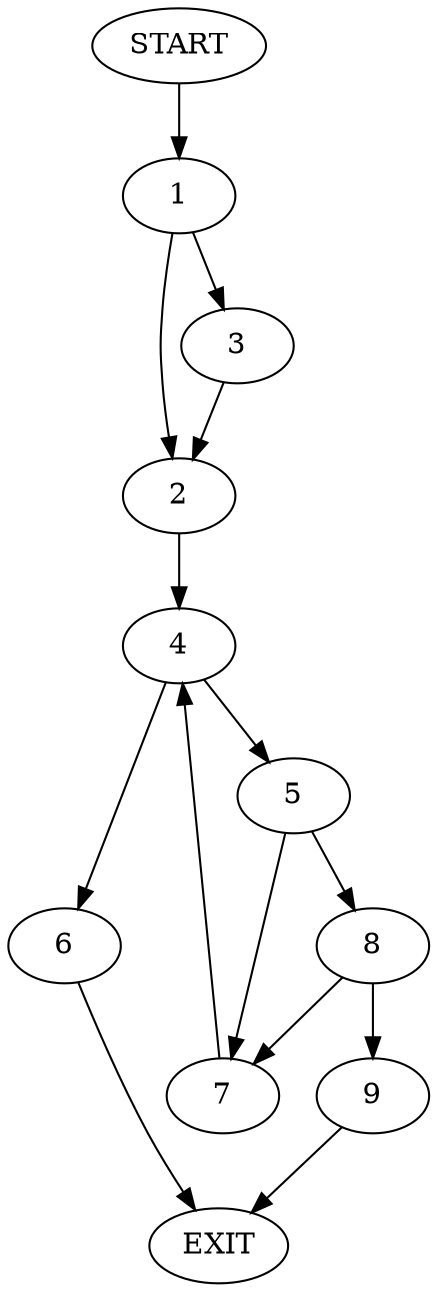 digraph {
0 [label="START"]
10 [label="EXIT"]
0 -> 1
1 -> 2
1 -> 3
3 -> 2
2 -> 4
4 -> 5
4 -> 6
6 -> 10
5 -> 7
5 -> 8
7 -> 4
8 -> 7
8 -> 9
9 -> 10
}
